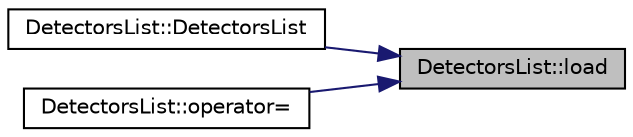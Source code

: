 digraph "DetectorsList::load"
{
 // LATEX_PDF_SIZE
  edge [fontname="Helvetica",fontsize="10",labelfontname="Helvetica",labelfontsize="10"];
  node [fontname="Helvetica",fontsize="10",shape=record];
  rankdir="RL";
  Node1 [label="DetectorsList::load",height=0.2,width=0.4,color="black", fillcolor="grey75", style="filled", fontcolor="black",tooltip=" "];
  Node1 -> Node2 [dir="back",color="midnightblue",fontsize="10",style="solid",fontname="Helvetica"];
  Node2 [label="DetectorsList::DetectorsList",height=0.2,width=0.4,color="black", fillcolor="white", style="filled",URL="$class_detectors_list.html#ac7e35847f792e8bd7cb4a6f0ea95e64e",tooltip=" "];
  Node1 -> Node3 [dir="back",color="midnightblue",fontsize="10",style="solid",fontname="Helvetica"];
  Node3 [label="DetectorsList::operator=",height=0.2,width=0.4,color="black", fillcolor="white", style="filled",URL="$class_detectors_list.html#a5c5e17a1c40f2d80b3d52d222d4f1370",tooltip=" "];
}
